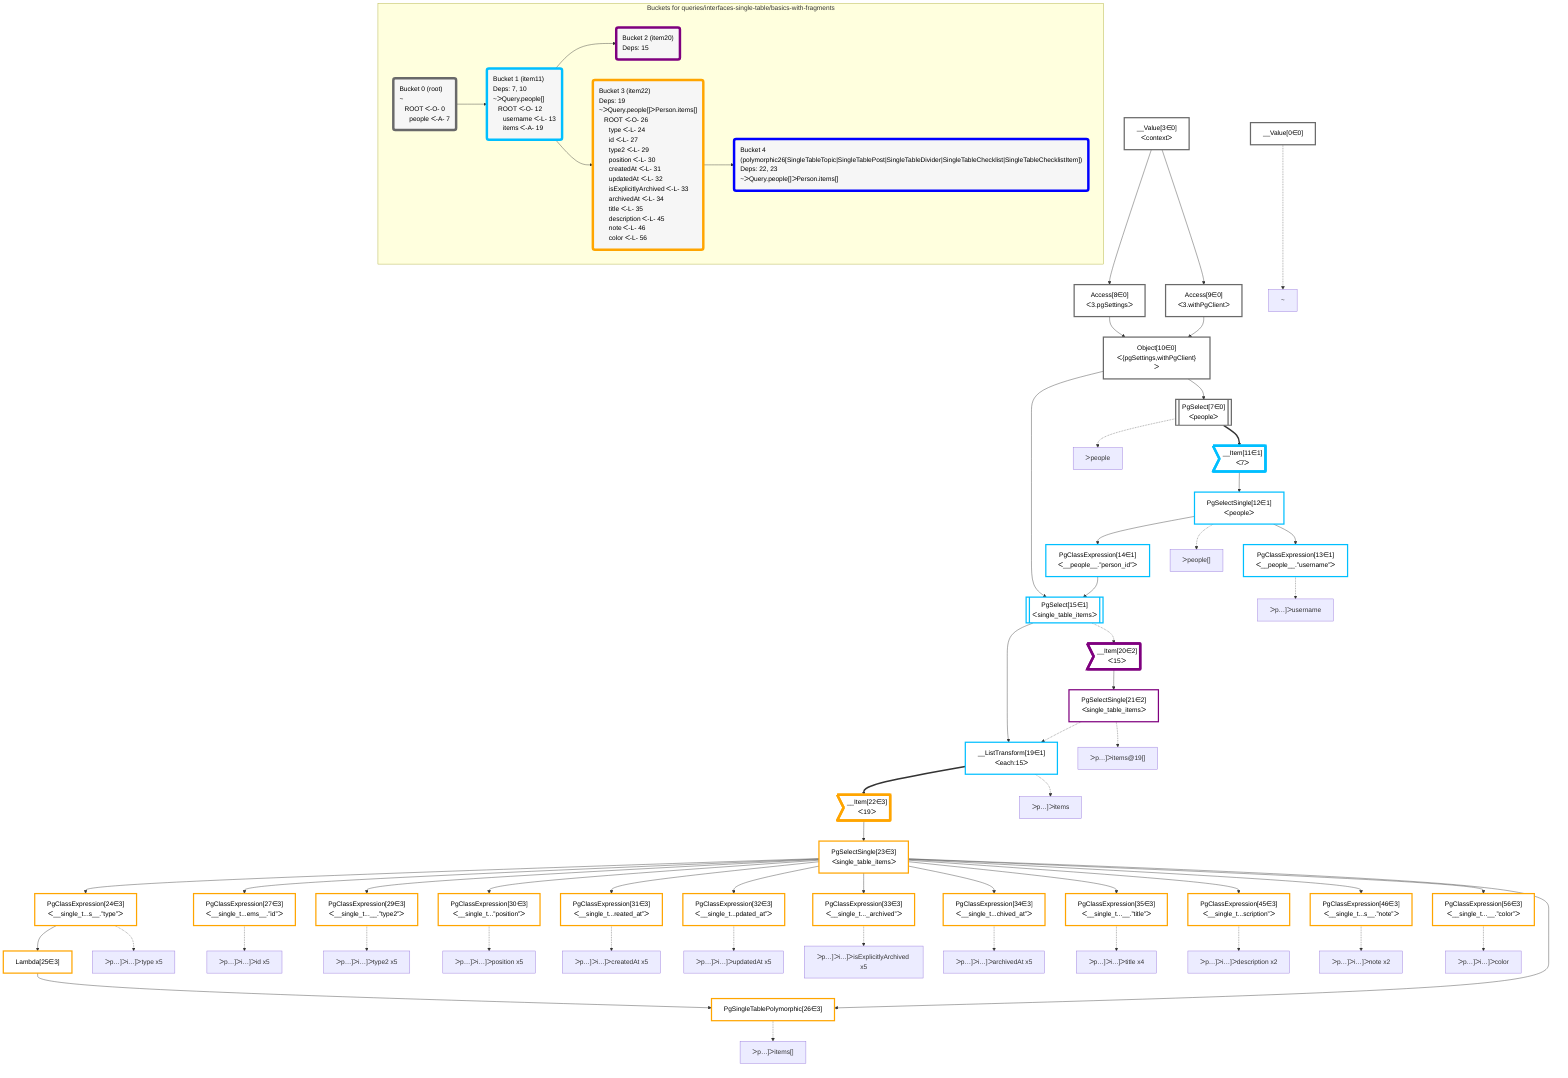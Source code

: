 graph TD
    classDef path fill:#eee,stroke:#000,color:#000
    classDef plan fill:#fff,stroke-width:3px,color:#000
    classDef itemplan fill:#fff,stroke-width:6px,color:#000
    classDef sideeffectplan fill:#f00,stroke-width:6px,color:#000
    classDef bucket fill:#f6f6f6,color:#000,stroke-width:6px,text-align:left


    %% define plans
    __Value0["__Value[0∈0]"]:::plan
    __Value3["__Value[3∈0]<br />ᐸcontextᐳ"]:::plan
    Access8["Access[8∈0]<br />ᐸ3.pgSettingsᐳ"]:::plan
    Access9["Access[9∈0]<br />ᐸ3.withPgClientᐳ"]:::plan
    Object10["Object[10∈0]<br />ᐸ{pgSettings,withPgClient}ᐳ"]:::plan
    PgSelect7[["PgSelect[7∈0]<br />ᐸpeopleᐳ"]]:::plan
    __Item11>"__Item[11∈1]<br />ᐸ7ᐳ"]:::itemplan
    PgSelectSingle12["PgSelectSingle[12∈1]<br />ᐸpeopleᐳ"]:::plan
    PgClassExpression13["PgClassExpression[13∈1]<br />ᐸ__people__.”username”ᐳ"]:::plan
    PgClassExpression14["PgClassExpression[14∈1]<br />ᐸ__people__.”person_id”ᐳ"]:::plan
    PgSelect15[["PgSelect[15∈1]<br />ᐸsingle_table_itemsᐳ"]]:::plan
    __ListTransform19["__ListTransform[19∈1]<br />ᐸeach:15ᐳ"]:::plan
    __Item20>"__Item[20∈2]<br />ᐸ15ᐳ"]:::itemplan
    PgSelectSingle21["PgSelectSingle[21∈2]<br />ᐸsingle_table_itemsᐳ"]:::plan
    __Item22>"__Item[22∈3]<br />ᐸ19ᐳ"]:::itemplan
    PgSelectSingle23["PgSelectSingle[23∈3]<br />ᐸsingle_table_itemsᐳ"]:::plan
    PgClassExpression24["PgClassExpression[24∈3]<br />ᐸ__single_t...s__.”type”ᐳ"]:::plan
    Lambda25["Lambda[25∈3]"]:::plan
    PgSingleTablePolymorphic26["PgSingleTablePolymorphic[26∈3]"]:::plan
    PgClassExpression27["PgClassExpression[27∈3]<br />ᐸ__single_t...ems__.”id”ᐳ"]:::plan
    PgClassExpression29["PgClassExpression[29∈3]<br />ᐸ__single_t...__.”type2”ᐳ"]:::plan
    PgClassExpression30["PgClassExpression[30∈3]<br />ᐸ__single_t...”position”ᐳ"]:::plan
    PgClassExpression31["PgClassExpression[31∈3]<br />ᐸ__single_t...reated_at”ᐳ"]:::plan
    PgClassExpression32["PgClassExpression[32∈3]<br />ᐸ__single_t...pdated_at”ᐳ"]:::plan
    PgClassExpression33["PgClassExpression[33∈3]<br />ᐸ__single_t..._archived”ᐳ"]:::plan
    PgClassExpression34["PgClassExpression[34∈3]<br />ᐸ__single_t...chived_at”ᐳ"]:::plan
    PgClassExpression35["PgClassExpression[35∈3]<br />ᐸ__single_t...__.”title”ᐳ"]:::plan
    PgClassExpression45["PgClassExpression[45∈3]<br />ᐸ__single_t...scription”ᐳ"]:::plan
    PgClassExpression46["PgClassExpression[46∈3]<br />ᐸ__single_t...s__.”note”ᐳ"]:::plan
    PgClassExpression56["PgClassExpression[56∈3]<br />ᐸ__single_t...__.”color”ᐳ"]:::plan

    %% plan dependencies
    __Value3 --> Access8
    __Value3 --> Access9
    Access8 & Access9 --> Object10
    Object10 --> PgSelect7
    PgSelect7 ==> __Item11
    __Item11 --> PgSelectSingle12
    PgSelectSingle12 --> PgClassExpression13
    PgSelectSingle12 --> PgClassExpression14
    Object10 & PgClassExpression14 --> PgSelect15
    PgSelect15 --> __ListTransform19
    PgSelectSingle21 -.-> __ListTransform19
    PgSelect15 -.-> __Item20
    __Item20 --> PgSelectSingle21
    __ListTransform19 ==> __Item22
    __Item22 --> PgSelectSingle23
    PgSelectSingle23 --> PgClassExpression24
    PgClassExpression24 --> Lambda25
    Lambda25 & PgSelectSingle23 --> PgSingleTablePolymorphic26
    PgSelectSingle23 --> PgClassExpression27
    PgSelectSingle23 --> PgClassExpression29
    PgSelectSingle23 --> PgClassExpression30
    PgSelectSingle23 --> PgClassExpression31
    PgSelectSingle23 --> PgClassExpression32
    PgSelectSingle23 --> PgClassExpression33
    PgSelectSingle23 --> PgClassExpression34
    PgSelectSingle23 --> PgClassExpression35
    PgSelectSingle23 --> PgClassExpression45
    PgSelectSingle23 --> PgClassExpression46
    PgSelectSingle23 --> PgClassExpression56

    %% plan-to-path relationships
    P0["~"]
    __Value0 -.-> P0
    P7["ᐳpeople"]
    PgSelect7 -.-> P7
    P12["ᐳpeople[]"]
    PgSelectSingle12 -.-> P12
    P13["ᐳp…]ᐳusername"]
    PgClassExpression13 -.-> P13
    P19["ᐳp…]ᐳitems"]
    __ListTransform19 -.-> P19
    P21["ᐳp…]ᐳitems@19[]"]
    PgSelectSingle21 -.-> P21
    P24["ᐳp…]ᐳi…]ᐳtype x5"]
    PgClassExpression24 -.-> P24
    P26["ᐳp…]ᐳitems[]"]
    PgSingleTablePolymorphic26 -.-> P26
    P27["ᐳp…]ᐳi…]ᐳid x5"]
    PgClassExpression27 -.-> P27
    P29["ᐳp…]ᐳi…]ᐳtype2 x5"]
    PgClassExpression29 -.-> P29
    P30["ᐳp…]ᐳi…]ᐳposition x5"]
    PgClassExpression30 -.-> P30
    P31["ᐳp…]ᐳi…]ᐳcreatedAt x5"]
    PgClassExpression31 -.-> P31
    P32["ᐳp…]ᐳi…]ᐳupdatedAt x5"]
    PgClassExpression32 -.-> P32
    P33["ᐳp…]ᐳi…]ᐳisExplicitlyArchived x5"]
    PgClassExpression33 -.-> P33
    P34["ᐳp…]ᐳi…]ᐳarchivedAt x5"]
    PgClassExpression34 -.-> P34
    P35["ᐳp…]ᐳi…]ᐳtitle x4"]
    PgClassExpression35 -.-> P35
    P45["ᐳp…]ᐳi…]ᐳdescription x2"]
    PgClassExpression45 -.-> P45
    P46["ᐳp…]ᐳi…]ᐳnote x2"]
    PgClassExpression46 -.-> P46
    P56["ᐳp…]ᐳi…]ᐳcolor"]
    PgClassExpression56 -.-> P56

    subgraph "Buckets for queries/interfaces-single-table/basics-with-fragments"
    Bucket0("Bucket 0 (root)<br />~<br />⠀ROOT ᐸ-O- 0<br />⠀⠀people ᐸ-A- 7"):::bucket
    classDef bucket0 stroke:#696969
    class Bucket0,__Value0,__Value3,PgSelect7,Access8,Access9,Object10 bucket0
    Bucket1("Bucket 1 (item11)<br />Deps: 7, 10<br />~ᐳQuery.people[]<br />⠀ROOT ᐸ-O- 12<br />⠀⠀username ᐸ-L- 13<br />⠀⠀items ᐸ-A- 19"):::bucket
    classDef bucket1 stroke:#00bfff
    class Bucket1,__Item11,PgSelectSingle12,PgClassExpression13,PgClassExpression14,PgSelect15,__ListTransform19 bucket1
    Bucket2("Bucket 2 (item20)<br />Deps: 15"):::bucket
    classDef bucket2 stroke:#7f007f
    class Bucket2,__Item20,PgSelectSingle21 bucket2
    Bucket3("Bucket 3 (item22)<br />Deps: 19<br />~ᐳQuery.people[]ᐳPerson.items[]<br />⠀ROOT ᐸ-O- 26<br />⠀⠀type ᐸ-L- 24<br />⠀⠀id ᐸ-L- 27<br />⠀⠀type2 ᐸ-L- 29<br />⠀⠀position ᐸ-L- 30<br />⠀⠀createdAt ᐸ-L- 31<br />⠀⠀updatedAt ᐸ-L- 32<br />⠀⠀isExplicitlyArchived ᐸ-L- 33<br />⠀⠀archivedAt ᐸ-L- 34<br />⠀⠀title ᐸ-L- 35<br />⠀⠀description ᐸ-L- 45<br />⠀⠀note ᐸ-L- 46<br />⠀⠀color ᐸ-L- 56"):::bucket
    classDef bucket3 stroke:#ffa500
    class Bucket3,__Item22,PgSelectSingle23,PgClassExpression24,Lambda25,PgSingleTablePolymorphic26,PgClassExpression27,PgClassExpression29,PgClassExpression30,PgClassExpression31,PgClassExpression32,PgClassExpression33,PgClassExpression34,PgClassExpression35,PgClassExpression45,PgClassExpression46,PgClassExpression56 bucket3
    Bucket4("Bucket 4 (polymorphic26[SingleTableTopic|SingleTablePost|SingleTableDivider|SingleTableChecklist|SingleTableChecklistItem])<br />Deps: 22, 23<br />~ᐳQuery.people[]ᐳPerson.items[]"):::bucket
    classDef bucket4 stroke:#0000ff
    class Bucket4 bucket4
    Bucket0 --> Bucket1
    Bucket1 --> Bucket2 & Bucket3
    Bucket3 --> Bucket4
    end